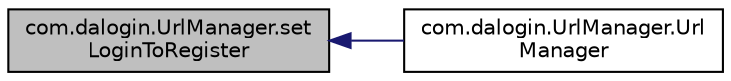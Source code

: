 digraph "com.dalogin.UrlManager.setLoginToRegister"
{
  edge [fontname="Helvetica",fontsize="10",labelfontname="Helvetica",labelfontsize="10"];
  node [fontname="Helvetica",fontsize="10",shape=record];
  rankdir="LR";
  Node51 [label="com.dalogin.UrlManager.set\lLoginToRegister",height=0.2,width=0.4,color="black", fillcolor="grey75", style="filled", fontcolor="black"];
  Node51 -> Node52 [dir="back",color="midnightblue",fontsize="10",style="solid"];
  Node52 [label="com.dalogin.UrlManager.Url\lManager",height=0.2,width=0.4,color="black", fillcolor="white", style="filled",URL="$classcom_1_1dalogin_1_1_url_manager.html#a38786ff9058bce6b0d4993d3844fcd38"];
}
